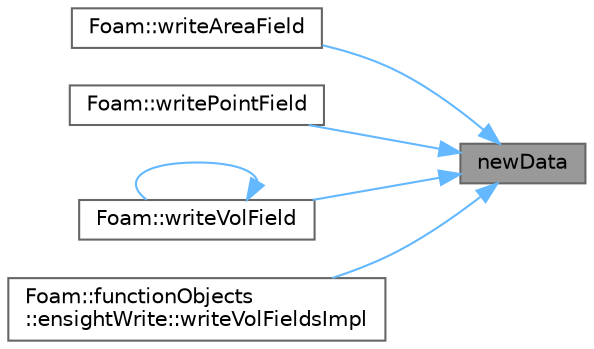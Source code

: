 digraph "newData"
{
 // LATEX_PDF_SIZE
  bgcolor="transparent";
  edge [fontname=Helvetica,fontsize=10,labelfontname=Helvetica,labelfontsize=10];
  node [fontname=Helvetica,fontsize=10,shape=box,height=0.2,width=0.4];
  rankdir="RL";
  Node1 [id="Node000001",label="newData",height=0.2,width=0.4,color="gray40", fillcolor="grey60", style="filled", fontcolor="black",tooltip=" "];
  Node1 -> Node2 [id="edge1_Node000001_Node000002",dir="back",color="steelblue1",style="solid",tooltip=" "];
  Node2 [id="Node000002",label="Foam::writeAreaField",height=0.2,width=0.4,color="grey40", fillcolor="white", style="filled",URL="$namespaceFoam.html#ac8c67368ea6ba847eb1fcb3115197577",tooltip=" "];
  Node1 -> Node3 [id="edge2_Node000001_Node000003",dir="back",color="steelblue1",style="solid",tooltip=" "];
  Node3 [id="Node000003",label="Foam::writePointField",height=0.2,width=0.4,color="grey40", fillcolor="white", style="filled",URL="$namespaceFoam.html#a72fa2b886ff9605c9df1261d0a99e236",tooltip=" "];
  Node1 -> Node4 [id="edge3_Node000001_Node000004",dir="back",color="steelblue1",style="solid",tooltip=" "];
  Node4 [id="Node000004",label="Foam::writeVolField",height=0.2,width=0.4,color="grey40", fillcolor="white", style="filled",URL="$namespaceFoam.html#a7a5f7a397674ceab1858e6b763ad29a9",tooltip=" "];
  Node4 -> Node4 [id="edge4_Node000004_Node000004",dir="back",color="steelblue1",style="solid",tooltip=" "];
  Node1 -> Node5 [id="edge5_Node000001_Node000005",dir="back",color="steelblue1",style="solid",tooltip=" "];
  Node5 [id="Node000005",label="Foam::functionObjects\l::ensightWrite::writeVolFieldsImpl",height=0.2,width=0.4,color="grey40", fillcolor="white", style="filled",URL="$classFoam_1_1functionObjects_1_1ensightWrite.html#ae312e3609812aa81759c40f70eebc5f4",tooltip=" "];
}
